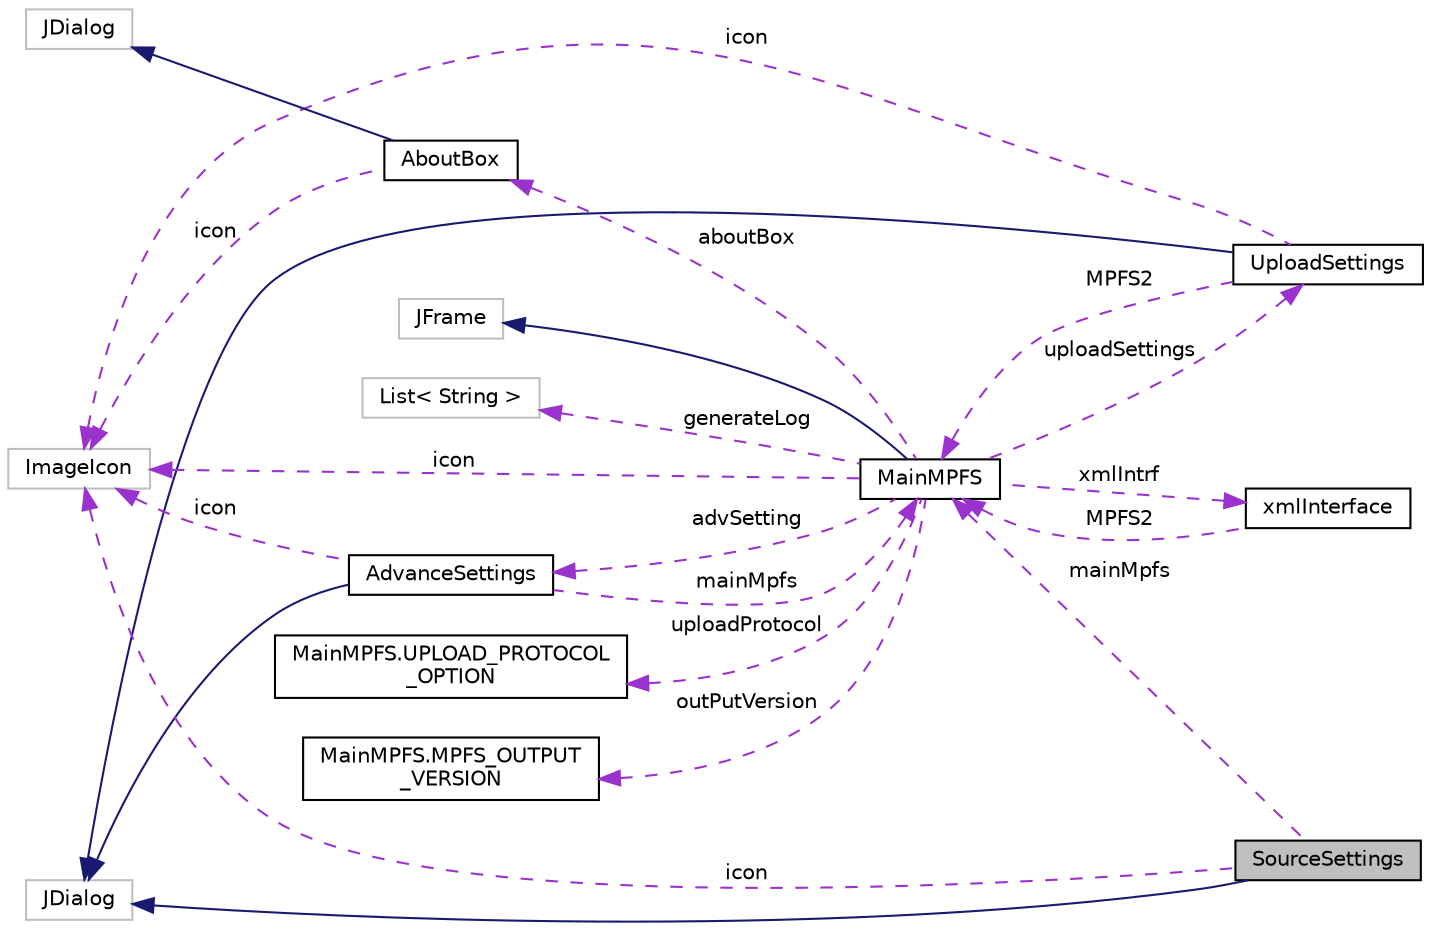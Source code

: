 digraph "SourceSettings"
{
  edge [fontname="Helvetica",fontsize="10",labelfontname="Helvetica",labelfontsize="10"];
  node [fontname="Helvetica",fontsize="10",shape=record];
  rankdir="LR";
  Node1 [label="SourceSettings",height=0.2,width=0.4,color="black", fillcolor="grey75", style="filled", fontcolor="black"];
  Node2 -> Node1 [dir="back",color="midnightblue",fontsize="10",style="solid",fontname="Helvetica"];
  Node2 [label="JDialog",height=0.2,width=0.4,color="grey75", fillcolor="white", style="filled"];
  Node3 -> Node1 [dir="back",color="darkorchid3",fontsize="10",style="dashed",label=" icon" ,fontname="Helvetica"];
  Node3 [label="ImageIcon",height=0.2,width=0.4,color="grey75", fillcolor="white", style="filled"];
  Node4 -> Node1 [dir="back",color="darkorchid3",fontsize="10",style="dashed",label=" mainMpfs" ,fontname="Helvetica"];
  Node4 [label="MainMPFS",height=0.2,width=0.4,color="black", fillcolor="white", style="filled",URL="$class_microchip_m_p_f_s_1_1_main_m_p_f_s.html"];
  Node5 -> Node4 [dir="back",color="midnightblue",fontsize="10",style="solid",fontname="Helvetica"];
  Node5 [label="JFrame",height=0.2,width=0.4,color="grey75", fillcolor="white", style="filled"];
  Node6 -> Node4 [dir="back",color="darkorchid3",fontsize="10",style="dashed",label=" advSetting" ,fontname="Helvetica"];
  Node6 [label="AdvanceSettings",height=0.2,width=0.4,color="black", fillcolor="white", style="filled",URL="$class_microchip_m_p_f_s_1_1_advance_settings.html"];
  Node2 -> Node6 [dir="back",color="midnightblue",fontsize="10",style="solid",fontname="Helvetica"];
  Node3 -> Node6 [dir="back",color="darkorchid3",fontsize="10",style="dashed",label=" icon" ,fontname="Helvetica"];
  Node4 -> Node6 [dir="back",color="darkorchid3",fontsize="10",style="dashed",label=" mainMpfs" ,fontname="Helvetica"];
  Node7 -> Node4 [dir="back",color="darkorchid3",fontsize="10",style="dashed",label=" uploadSettings" ,fontname="Helvetica"];
  Node7 [label="UploadSettings",height=0.2,width=0.4,color="black", fillcolor="white", style="filled",URL="$class_microchip_m_p_f_s_1_1_upload_settings.html"];
  Node2 -> Node7 [dir="back",color="midnightblue",fontsize="10",style="solid",fontname="Helvetica"];
  Node3 -> Node7 [dir="back",color="darkorchid3",fontsize="10",style="dashed",label=" icon" ,fontname="Helvetica"];
  Node4 -> Node7 [dir="back",color="darkorchid3",fontsize="10",style="dashed",label=" MPFS2" ,fontname="Helvetica"];
  Node8 -> Node4 [dir="back",color="darkorchid3",fontsize="10",style="dashed",label=" generateLog" ,fontname="Helvetica"];
  Node8 [label="List\< String \>",height=0.2,width=0.4,color="grey75", fillcolor="white", style="filled"];
  Node3 -> Node4 [dir="back",color="darkorchid3",fontsize="10",style="dashed",label=" icon" ,fontname="Helvetica"];
  Node9 -> Node4 [dir="back",color="darkorchid3",fontsize="10",style="dashed",label=" uploadProtocol" ,fontname="Helvetica"];
  Node9 [label="MainMPFS.UPLOAD_PROTOCOL\l_OPTION",height=0.2,width=0.4,color="black", fillcolor="white", style="filled",URL="$enum_microchip_m_p_f_s_1_1_main_m_p_f_s_1_1_u_p_l_o_a_d___p_r_o_t_o_c_o_l___o_p_t_i_o_n.html"];
  Node10 -> Node4 [dir="back",color="darkorchid3",fontsize="10",style="dashed",label=" aboutBox" ,fontname="Helvetica"];
  Node10 [label="AboutBox",height=0.2,width=0.4,color="black", fillcolor="white", style="filled",URL="$class_microchip_m_p_f_s_1_1_about_box.html"];
  Node11 -> Node10 [dir="back",color="midnightblue",fontsize="10",style="solid",fontname="Helvetica"];
  Node11 [label="JDialog",height=0.2,width=0.4,color="grey75", fillcolor="white", style="filled"];
  Node3 -> Node10 [dir="back",color="darkorchid3",fontsize="10",style="dashed",label=" icon" ,fontname="Helvetica"];
  Node12 -> Node4 [dir="back",color="darkorchid3",fontsize="10",style="dashed",label=" outPutVersion" ,fontname="Helvetica"];
  Node12 [label="MainMPFS.MPFS_OUTPUT\l_VERSION",height=0.2,width=0.4,color="black", fillcolor="white", style="filled",URL="$enum_microchip_m_p_f_s_1_1_main_m_p_f_s_1_1_m_p_f_s___o_u_t_p_u_t___v_e_r_s_i_o_n.html"];
  Node13 -> Node4 [dir="back",color="darkorchid3",fontsize="10",style="dashed",label=" xmlIntrf" ,fontname="Helvetica"];
  Node13 [label="xmlInterface",height=0.2,width=0.4,color="black", fillcolor="white", style="filled",URL="$class_microchip_m_p_f_s_1_1xml_interface.html"];
  Node4 -> Node13 [dir="back",color="darkorchid3",fontsize="10",style="dashed",label=" MPFS2" ,fontname="Helvetica"];
}
